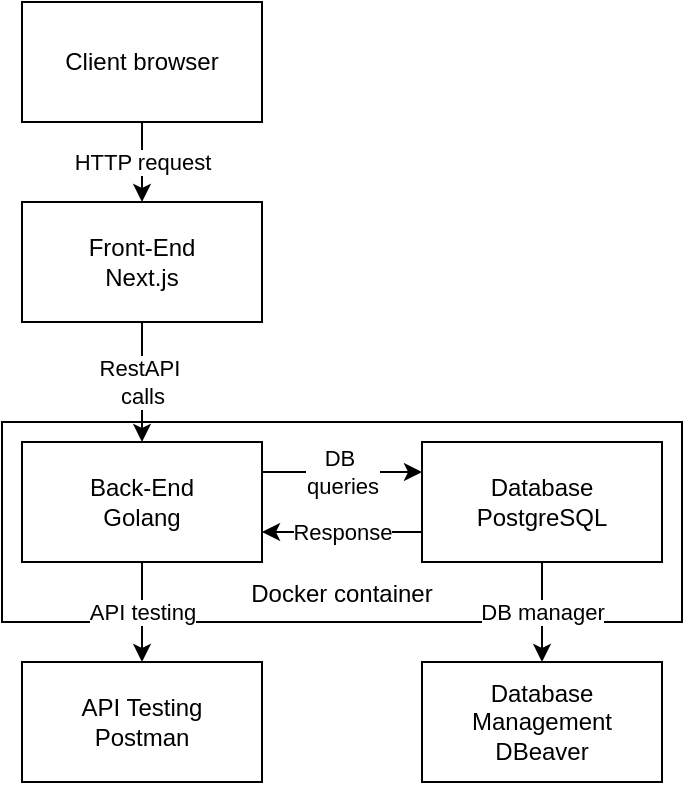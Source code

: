 <mxfile version="26.1.1">
  <diagram id="1dmdvkjvO27DFH8zVHGM" name="Page-1">
    <mxGraphModel dx="1434" dy="785" grid="1" gridSize="10" guides="1" tooltips="1" connect="1" arrows="1" fold="1" page="1" pageScale="1" pageWidth="850" pageHeight="1100" math="0" shadow="0">
      <root>
        <mxCell id="0" />
        <mxCell id="1" parent="0" />
        <mxCell id="gqQbfOOeW71_iP61xKSS-7" value="HTTP request" style="edgeStyle=orthogonalEdgeStyle;rounded=0;orthogonalLoop=1;jettySize=auto;html=1;" edge="1" parent="1" source="gqQbfOOeW71_iP61xKSS-1" target="gqQbfOOeW71_iP61xKSS-2">
          <mxGeometry relative="1" as="geometry" />
        </mxCell>
        <mxCell id="gqQbfOOeW71_iP61xKSS-1" value="Client browser" style="rounded=0;whiteSpace=wrap;html=1;" vertex="1" parent="1">
          <mxGeometry x="200" y="160" width="120" height="60" as="geometry" />
        </mxCell>
        <mxCell id="gqQbfOOeW71_iP61xKSS-2" value="Front-End&lt;div&gt;Next.js&lt;/div&gt;" style="rounded=0;whiteSpace=wrap;html=1;" vertex="1" parent="1">
          <mxGeometry x="200" y="260" width="120" height="60" as="geometry" />
        </mxCell>
        <mxCell id="gqQbfOOeW71_iP61xKSS-14" value="&lt;div&gt;&lt;br&gt;&lt;/div&gt;&lt;div&gt;&lt;br&gt;&lt;/div&gt;&lt;div&gt;&lt;br&gt;&lt;/div&gt;&lt;div&gt;&lt;br&gt;&lt;/div&gt;&lt;div&gt;&lt;br&gt;&lt;/div&gt;&lt;div&gt;Docker container&lt;/div&gt;" style="rounded=0;whiteSpace=wrap;html=1;" vertex="1" parent="1">
          <mxGeometry x="190" y="370" width="340" height="100" as="geometry" />
        </mxCell>
        <mxCell id="gqQbfOOeW71_iP61xKSS-12" value="API testing" style="edgeStyle=orthogonalEdgeStyle;rounded=0;orthogonalLoop=1;jettySize=auto;html=1;" edge="1" parent="1" source="gqQbfOOeW71_iP61xKSS-3" target="gqQbfOOeW71_iP61xKSS-5">
          <mxGeometry relative="1" as="geometry" />
        </mxCell>
        <mxCell id="gqQbfOOeW71_iP61xKSS-13" value="DB manager" style="edgeStyle=orthogonalEdgeStyle;rounded=0;orthogonalLoop=1;jettySize=auto;html=1;" edge="1" parent="1" source="gqQbfOOeW71_iP61xKSS-4" target="gqQbfOOeW71_iP61xKSS-6">
          <mxGeometry relative="1" as="geometry" />
        </mxCell>
        <mxCell id="gqQbfOOeW71_iP61xKSS-20" value="DB&amp;nbsp;&lt;div&gt;queries&lt;/div&gt;" style="edgeStyle=orthogonalEdgeStyle;rounded=0;orthogonalLoop=1;jettySize=auto;html=1;exitX=1;exitY=0.25;exitDx=0;exitDy=0;entryX=0;entryY=0.25;entryDx=0;entryDy=0;" edge="1" parent="1" source="gqQbfOOeW71_iP61xKSS-3" target="gqQbfOOeW71_iP61xKSS-4">
          <mxGeometry relative="1" as="geometry" />
        </mxCell>
        <mxCell id="gqQbfOOeW71_iP61xKSS-3" value="Back-End&lt;div&gt;Golang&lt;/div&gt;" style="rounded=0;whiteSpace=wrap;html=1;" vertex="1" parent="1">
          <mxGeometry x="200" y="380" width="120" height="60" as="geometry" />
        </mxCell>
        <mxCell id="gqQbfOOeW71_iP61xKSS-21" value="Response" style="edgeStyle=orthogonalEdgeStyle;rounded=0;orthogonalLoop=1;jettySize=auto;html=1;exitX=0;exitY=0.75;exitDx=0;exitDy=0;entryX=1;entryY=0.75;entryDx=0;entryDy=0;" edge="1" parent="1" source="gqQbfOOeW71_iP61xKSS-4" target="gqQbfOOeW71_iP61xKSS-3">
          <mxGeometry relative="1" as="geometry" />
        </mxCell>
        <mxCell id="gqQbfOOeW71_iP61xKSS-4" value="&lt;div&gt;Database&lt;/div&gt;PostgreSQL" style="rounded=0;whiteSpace=wrap;html=1;" vertex="1" parent="1">
          <mxGeometry x="400" y="380" width="120" height="60" as="geometry" />
        </mxCell>
        <mxCell id="gqQbfOOeW71_iP61xKSS-5" value="&lt;div&gt;API Testing&lt;/div&gt;Postman" style="rounded=0;whiteSpace=wrap;html=1;" vertex="1" parent="1">
          <mxGeometry x="200" y="490" width="120" height="60" as="geometry" />
        </mxCell>
        <mxCell id="gqQbfOOeW71_iP61xKSS-6" value="Database Management&lt;div&gt;DBeaver&lt;/div&gt;" style="rounded=0;whiteSpace=wrap;html=1;" vertex="1" parent="1">
          <mxGeometry x="400" y="490" width="120" height="60" as="geometry" />
        </mxCell>
        <mxCell id="gqQbfOOeW71_iP61xKSS-8" value="RestAPI&amp;nbsp;&lt;div&gt;calls&lt;/div&gt;" style="edgeStyle=orthogonalEdgeStyle;rounded=0;orthogonalLoop=1;jettySize=auto;html=1;" edge="1" parent="1" source="gqQbfOOeW71_iP61xKSS-2" target="gqQbfOOeW71_iP61xKSS-3">
          <mxGeometry relative="1" as="geometry" />
        </mxCell>
      </root>
    </mxGraphModel>
  </diagram>
</mxfile>
